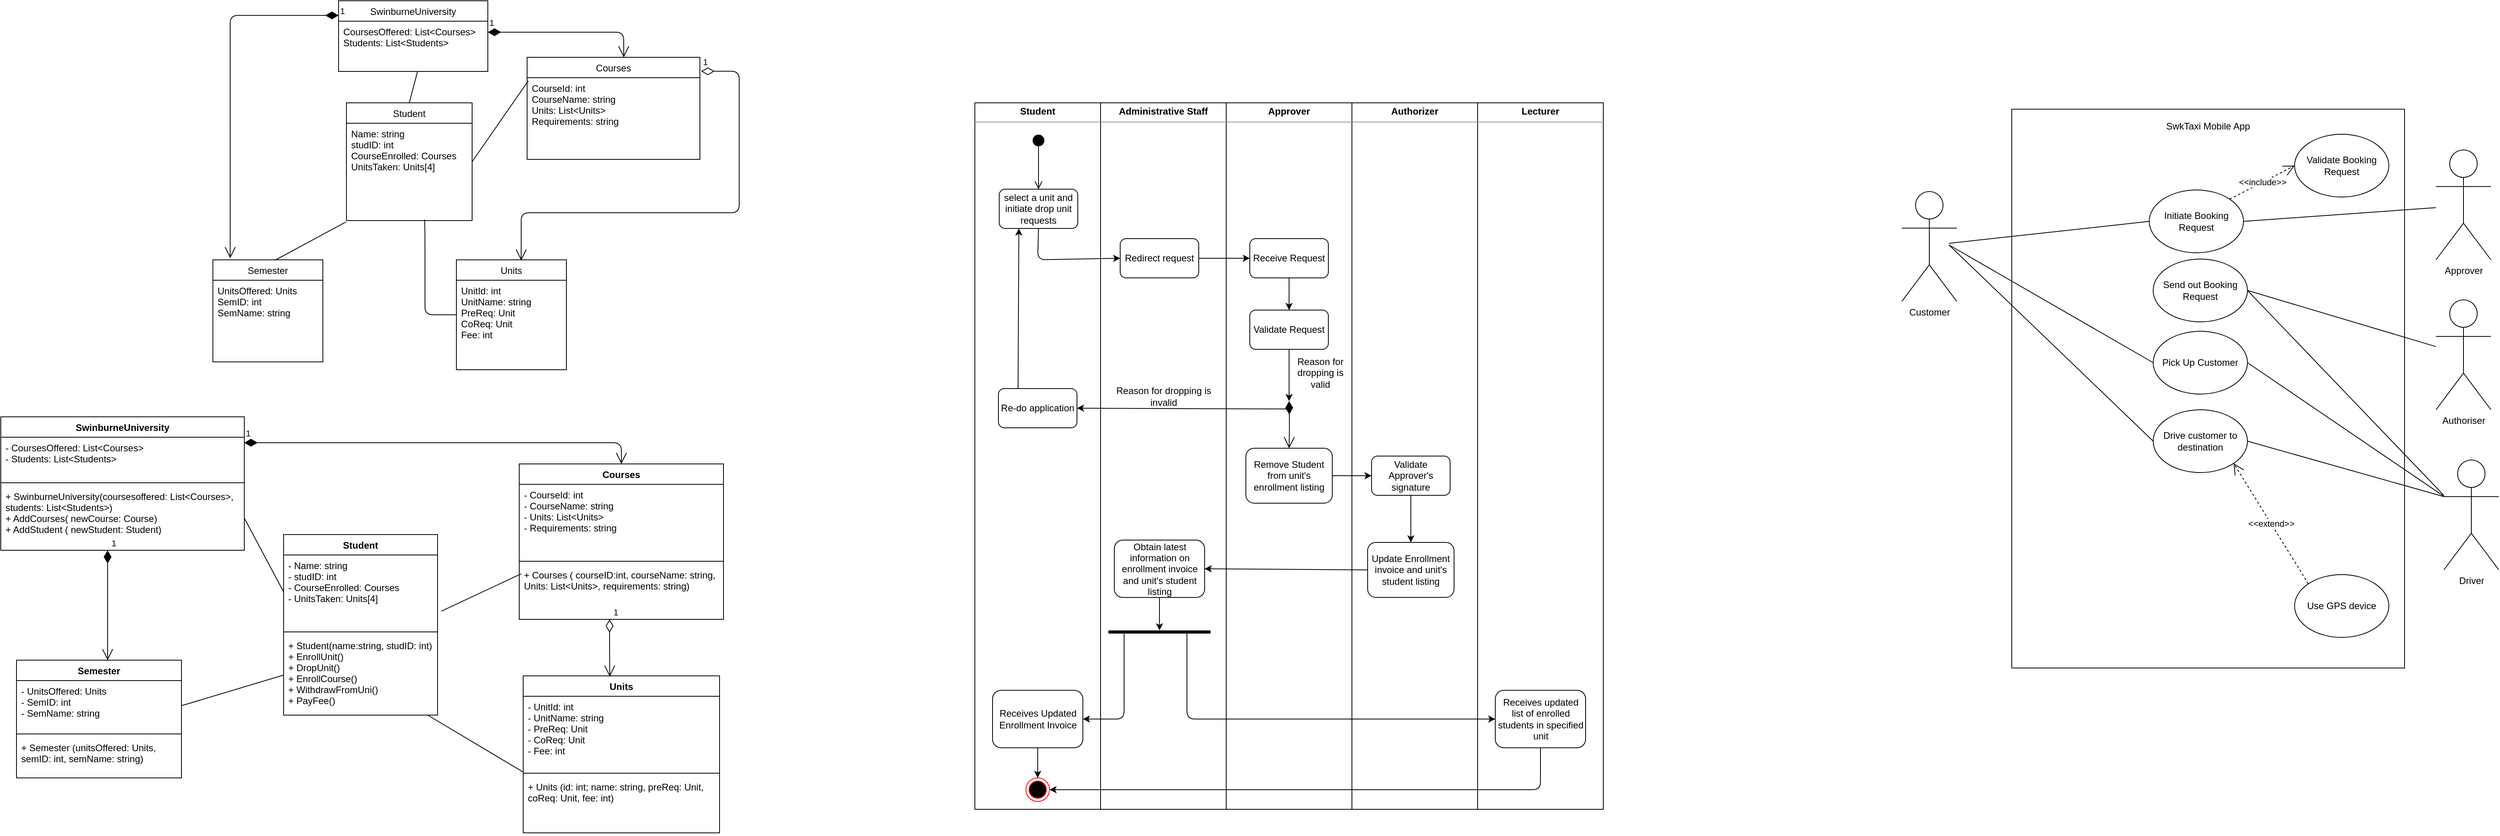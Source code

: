 <mxfile version="13.0.1" type="github">
  <diagram id="MmDphnJlKByqqRI8YQIz" name="Page-1">
    <mxGraphModel dx="2367" dy="780" grid="1" gridSize="10" guides="1" tooltips="1" connect="1" arrows="1" fold="1" page="1" pageScale="1" pageWidth="850" pageHeight="1100" math="0" shadow="0">
      <root>
        <mxCell id="0" />
        <mxCell id="1" parent="0" />
        <mxCell id="nQOmDfqEmNwlOo48aO-k-23" value="&lt;p style=&quot;margin: 0px ; margin-top: 4px ; text-align: center&quot;&gt;&lt;b&gt;Authorizer&lt;/b&gt;&lt;br&gt;&lt;/p&gt;&lt;hr size=&quot;1&quot;&gt;&lt;div style=&quot;height: 2px&quot;&gt;&lt;/div&gt;" style="verticalAlign=top;align=left;overflow=fill;fontSize=12;fontFamily=Helvetica;html=1;" parent="1" vertex="1">
          <mxGeometry x="1470" y="140" width="160" height="900" as="geometry" />
        </mxCell>
        <mxCell id="nQOmDfqEmNwlOo48aO-k-21" value="&lt;p style=&quot;margin: 0px ; margin-top: 4px ; text-align: center&quot;&gt;&lt;b&gt;Approver&lt;/b&gt;&lt;/p&gt;&lt;hr size=&quot;1&quot;&gt;&lt;div style=&quot;height: 2px&quot;&gt;&lt;/div&gt;" style="verticalAlign=top;align=left;overflow=fill;fontSize=12;fontFamily=Helvetica;html=1;" parent="1" vertex="1">
          <mxGeometry x="1310" y="140" width="160" height="900" as="geometry" />
        </mxCell>
        <mxCell id="nQOmDfqEmNwlOo48aO-k-12" value="&lt;p style=&quot;margin: 0px ; margin-top: 4px ; text-align: center&quot;&gt;&lt;b&gt;Student&lt;/b&gt;&lt;br&gt;&lt;/p&gt;&lt;hr size=&quot;1&quot;&gt;&lt;div style=&quot;height: 2px&quot;&gt;&lt;/div&gt;" style="verticalAlign=top;align=left;overflow=fill;fontSize=12;fontFamily=Helvetica;html=1;" parent="1" vertex="1">
          <mxGeometry x="990" y="140" width="160" height="900" as="geometry" />
        </mxCell>
        <mxCell id="nQOmDfqEmNwlOo48aO-k-18" value="&lt;p style=&quot;margin: 0px ; margin-top: 4px ; text-align: center&quot;&gt;&lt;b&gt;Administrative Staff&lt;/b&gt;&lt;/p&gt;&lt;hr size=&quot;1&quot;&gt;&lt;div style=&quot;height: 2px&quot;&gt;&lt;/div&gt;" style="verticalAlign=top;align=left;overflow=fill;fontSize=12;fontFamily=Helvetica;html=1;" parent="1" vertex="1">
          <mxGeometry x="1150" y="140" width="160" height="900" as="geometry" />
        </mxCell>
        <mxCell id="7fFOJC6yPvMKo5gySXUb-17" value="1" style="endArrow=open;html=1;endSize=12;startArrow=diamondThin;startSize=14;startFill=1;edgeStyle=orthogonalEdgeStyle;align=left;verticalAlign=bottom;entryX=0.557;entryY=0;entryDx=0;entryDy=0;entryPerimeter=0;" parent="1" source="7fFOJC6yPvMKo5gySXUb-14" target="7fFOJC6yPvMKo5gySXUb-1" edge="1">
          <mxGeometry x="-1" y="3" relative="1" as="geometry">
            <mxPoint x="210" y="110" as="sourcePoint" />
            <mxPoint x="370" y="110" as="targetPoint" />
            <Array as="points">
              <mxPoint x="543" y="50" />
              <mxPoint x="543" y="82" />
            </Array>
          </mxGeometry>
        </mxCell>
        <mxCell id="7fFOJC6yPvMKo5gySXUb-18" value="1" style="endArrow=open;html=1;endSize=12;startArrow=diamondThin;startSize=14;startFill=0;edgeStyle=orthogonalEdgeStyle;align=left;verticalAlign=bottom;entryX=0.589;entryY=0.006;entryDx=0;entryDy=0;exitX=1.007;exitY=0.137;exitDx=0;exitDy=0;exitPerimeter=0;entryPerimeter=0;" parent="1" source="7fFOJC6yPvMKo5gySXUb-1" target="7fFOJC6yPvMKo5gySXUb-11" edge="1">
          <mxGeometry x="-1" y="3" relative="1" as="geometry">
            <mxPoint x="660" y="60" as="sourcePoint" />
            <mxPoint x="240" y="190" as="targetPoint" />
            <Array as="points">
              <mxPoint x="690" y="100" />
              <mxPoint x="690" y="280" />
              <mxPoint x="412" y="280" />
            </Array>
          </mxGeometry>
        </mxCell>
        <mxCell id="7fFOJC6yPvMKo5gySXUb-19" value="1" style="endArrow=open;html=1;endSize=12;startArrow=diamondThin;startSize=14;startFill=1;edgeStyle=orthogonalEdgeStyle;align=left;verticalAlign=bottom;exitX=0;exitY=-0.115;exitDx=0;exitDy=0;exitPerimeter=0;entryX=0.086;entryY=-0.038;entryDx=0;entryDy=0;entryPerimeter=0;" parent="1" source="7fFOJC6yPvMKo5gySXUb-14" edge="1">
          <mxGeometry x="-1" y="3" relative="1" as="geometry">
            <mxPoint x="20" y="130" as="sourcePoint" />
            <mxPoint x="42.04" y="337.872" as="targetPoint" />
            <Array as="points">
              <mxPoint x="42" y="29" />
            </Array>
          </mxGeometry>
        </mxCell>
        <mxCell id="7fFOJC6yPvMKo5gySXUb-20" value="" style="endArrow=none;html=1;exitX=0.5;exitY=0;exitDx=0;exitDy=0;entryX=-0.003;entryY=1.014;entryDx=0;entryDy=0;entryPerimeter=0;" parent="1" target="7fFOJC6yPvMKo5gySXUb-9" edge="1">
          <mxGeometry width="50" height="50" relative="1" as="geometry">
            <mxPoint x="100" y="340" as="sourcePoint" />
            <mxPoint x="370" y="280" as="targetPoint" />
          </mxGeometry>
        </mxCell>
        <mxCell id="7fFOJC6yPvMKo5gySXUb-21" value="" style="endArrow=none;html=1;exitX=0.622;exitY=0.99;exitDx=0;exitDy=0;exitPerimeter=0;entryX=0;entryY=0.5;entryDx=0;entryDy=0;" parent="1" source="7fFOJC6yPvMKo5gySXUb-9" target="7fFOJC6yPvMKo5gySXUb-11" edge="1">
          <mxGeometry width="50" height="50" relative="1" as="geometry">
            <mxPoint x="320" y="330" as="sourcePoint" />
            <mxPoint x="370" y="280" as="targetPoint" />
            <Array as="points">
              <mxPoint x="290" y="310" />
              <mxPoint x="290" y="410" />
            </Array>
          </mxGeometry>
        </mxCell>
        <mxCell id="7fFOJC6yPvMKo5gySXUb-1" value="Courses" style="swimlane;fontStyle=0;childLayout=stackLayout;horizontal=1;startSize=26;fillColor=none;horizontalStack=0;resizeParent=1;resizeParentMax=0;resizeLast=0;collapsible=1;marginBottom=0;" parent="1" vertex="1">
          <mxGeometry x="420" y="82" width="220" height="130" as="geometry" />
        </mxCell>
        <mxCell id="7fFOJC6yPvMKo5gySXUb-2" value="CourseId: int&#xa;CourseName: string&#xa;Units: List&lt;Units&gt;&#xa;Requirements: string&#xa;" style="text;strokeColor=none;fillColor=none;align=left;verticalAlign=top;spacingLeft=4;spacingRight=4;overflow=hidden;rotatable=0;points=[[0,0.5],[1,0.5]];portConstraint=eastwest;" parent="7fFOJC6yPvMKo5gySXUb-1" vertex="1">
          <mxGeometry y="26" width="220" height="104" as="geometry" />
        </mxCell>
        <mxCell id="7fFOJC6yPvMKo5gySXUb-22" value="" style="endArrow=none;html=1;entryX=0.529;entryY=1;entryDx=0;entryDy=0;entryPerimeter=0;exitX=0.5;exitY=0;exitDx=0;exitDy=0;" parent="1" source="7fFOJC6yPvMKo5gySXUb-8" target="7fFOJC6yPvMKo5gySXUb-14" edge="1">
          <mxGeometry width="50" height="50" relative="1" as="geometry">
            <mxPoint x="230" y="310" as="sourcePoint" />
            <mxPoint x="280" y="260" as="targetPoint" />
          </mxGeometry>
        </mxCell>
        <mxCell id="7fFOJC6yPvMKo5gySXUb-8" value="Student" style="swimlane;fontStyle=0;childLayout=stackLayout;horizontal=1;startSize=26;fillColor=none;horizontalStack=0;resizeParent=1;resizeParentMax=0;resizeLast=0;collapsible=1;marginBottom=0;" parent="1" vertex="1">
          <mxGeometry x="190" y="140" width="160" height="150" as="geometry" />
        </mxCell>
        <mxCell id="7fFOJC6yPvMKo5gySXUb-9" value="Name: string&#xa;studID: int&#xa;CourseEnrolled: Courses&#xa;UnitsTaken: Units[4]&#xa;&#xa;&#xa;&#xa;" style="text;strokeColor=none;fillColor=none;align=left;verticalAlign=top;spacingLeft=4;spacingRight=4;overflow=hidden;rotatable=0;points=[[0,0.5],[1,0.5]];portConstraint=eastwest;" parent="7fFOJC6yPvMKo5gySXUb-8" vertex="1">
          <mxGeometry y="26" width="160" height="124" as="geometry" />
        </mxCell>
        <mxCell id="7fFOJC6yPvMKo5gySXUb-24" value="" style="endArrow=none;html=1;entryX=0.007;entryY=0.038;entryDx=0;entryDy=0;entryPerimeter=0;exitX=1;exitY=0.5;exitDx=0;exitDy=0;" parent="1" source="7fFOJC6yPvMKo5gySXUb-8" target="7fFOJC6yPvMKo5gySXUb-2" edge="1">
          <mxGeometry width="50" height="50" relative="1" as="geometry">
            <mxPoint x="400" y="210" as="sourcePoint" />
            <mxPoint x="450" y="160" as="targetPoint" />
          </mxGeometry>
        </mxCell>
        <mxCell id="zHoWdwq8cg6D3XTFJdWy-3" value="Semester" style="swimlane;fontStyle=0;childLayout=stackLayout;horizontal=1;startSize=26;fillColor=none;horizontalStack=0;resizeParent=1;resizeParentMax=0;resizeLast=0;collapsible=1;marginBottom=0;" parent="1" vertex="1">
          <mxGeometry x="20" y="340" width="140" height="130" as="geometry" />
        </mxCell>
        <mxCell id="zHoWdwq8cg6D3XTFJdWy-4" value="UnitsOffered: Units&#xa;SemID: int  &#xa;SemName: string" style="text;strokeColor=none;fillColor=none;align=left;verticalAlign=top;spacingLeft=4;spacingRight=4;overflow=hidden;rotatable=0;points=[[0,0.5],[1,0.5]];portConstraint=eastwest;" parent="zHoWdwq8cg6D3XTFJdWy-3" vertex="1">
          <mxGeometry y="26" width="140" height="104" as="geometry" />
        </mxCell>
        <mxCell id="7fFOJC6yPvMKo5gySXUb-13" value="SwinburneUniversity" style="swimlane;fontStyle=0;childLayout=stackLayout;horizontal=1;startSize=26;fillColor=none;horizontalStack=0;resizeParent=1;resizeParentMax=0;resizeLast=0;collapsible=1;marginBottom=0;" parent="1" vertex="1">
          <mxGeometry x="180" y="10" width="190" height="90" as="geometry" />
        </mxCell>
        <mxCell id="7fFOJC6yPvMKo5gySXUb-14" value="CoursesOffered: List&lt;Courses&gt;&#xa;Students: List&lt;Students&gt;&#xa;&#xa;" style="text;strokeColor=none;fillColor=none;align=left;verticalAlign=top;spacingLeft=4;spacingRight=4;overflow=hidden;rotatable=0;points=[[0,0.5],[1,0.5]];portConstraint=eastwest;" parent="7fFOJC6yPvMKo5gySXUb-13" vertex="1">
          <mxGeometry y="26" width="190" height="64" as="geometry" />
        </mxCell>
        <mxCell id="7fFOJC6yPvMKo5gySXUb-11" value="Units" style="swimlane;fontStyle=0;childLayout=stackLayout;horizontal=1;startSize=26;fillColor=none;horizontalStack=0;resizeParent=1;resizeParentMax=0;resizeLast=0;collapsible=1;marginBottom=0;" parent="1" vertex="1">
          <mxGeometry x="330" y="340" width="140" height="140" as="geometry" />
        </mxCell>
        <mxCell id="7fFOJC6yPvMKo5gySXUb-12" value="UnitId: int &#xa;UnitName: string&#xa;PreReq: Unit&#xa;CoReq: Unit&#xa;Fee: int&#xa;&#xa;" style="text;strokeColor=none;fillColor=none;align=left;verticalAlign=top;spacingLeft=4;spacingRight=4;overflow=hidden;rotatable=0;points=[[0,0.5],[1,0.5]];portConstraint=eastwest;" parent="7fFOJC6yPvMKo5gySXUb-11" vertex="1">
          <mxGeometry y="26" width="140" height="114" as="geometry" />
        </mxCell>
        <mxCell id="qpT2Gl-A2vUwOgY40M8b-1" value="" style="html=1;verticalAlign=bottom;startArrow=circle;startFill=1;endArrow=open;startSize=6;endSize=8;" parent="1" edge="1">
          <mxGeometry width="80" relative="1" as="geometry">
            <mxPoint x="1071" y="180" as="sourcePoint" />
            <mxPoint x="1071" y="250" as="targetPoint" />
          </mxGeometry>
        </mxCell>
        <mxCell id="nQOmDfqEmNwlOo48aO-k-2" value="1" style="endArrow=open;html=1;endSize=12;startArrow=diamondThin;startSize=14;startFill=1;edgeStyle=orthogonalEdgeStyle;align=left;verticalAlign=bottom;exitX=1;exitY=0.5;exitDx=0;exitDy=0;entryX=0.5;entryY=0;entryDx=0;entryDy=0;" parent="1" target="zHoWdwq8cg6D3XTFJdWy-31" edge="1">
          <mxGeometry x="-1" y="3" relative="1" as="geometry">
            <mxPoint x="60" y="573" as="sourcePoint" />
            <mxPoint x="540" y="580" as="targetPoint" />
            <Array as="points">
              <mxPoint x="540" y="573" />
            </Array>
          </mxGeometry>
        </mxCell>
        <mxCell id="zHoWdwq8cg6D3XTFJdWy-26" value="SwinburneUniversity" style="swimlane;fontStyle=1;align=center;verticalAlign=top;childLayout=stackLayout;horizontal=1;startSize=26;horizontalStack=0;resizeParent=1;resizeParentMax=0;resizeLast=0;collapsible=1;marginBottom=0;" parent="1" vertex="1">
          <mxGeometry x="-250" y="540" width="310" height="170" as="geometry" />
        </mxCell>
        <mxCell id="zHoWdwq8cg6D3XTFJdWy-27" value="- CoursesOffered: List&lt;Courses&gt;&#xa;- Students: List&lt;Students&gt;&#xa;&#xa;&#xa;&#xa;" style="text;strokeColor=none;fillColor=none;align=left;verticalAlign=top;spacingLeft=4;spacingRight=4;overflow=hidden;rotatable=0;points=[[0,0.5],[1,0.5]];portConstraint=eastwest;" parent="zHoWdwq8cg6D3XTFJdWy-26" vertex="1">
          <mxGeometry y="26" width="310" height="54" as="geometry" />
        </mxCell>
        <mxCell id="zHoWdwq8cg6D3XTFJdWy-28" value="" style="line;strokeWidth=1;fillColor=none;align=left;verticalAlign=middle;spacingTop=-1;spacingLeft=3;spacingRight=3;rotatable=0;labelPosition=right;points=[];portConstraint=eastwest;" parent="zHoWdwq8cg6D3XTFJdWy-26" vertex="1">
          <mxGeometry y="80" width="310" height="8" as="geometry" />
        </mxCell>
        <mxCell id="zHoWdwq8cg6D3XTFJdWy-29" value="+ SwinburneUniversity(coursesoffered: List&lt;Courses&gt;,&#xa; students: List&lt;Students&gt;)&#xa;+ AddCourses( newCourse: Course)&#xa;+ AddStudent ( newStudent: Student)&#xa;&#xa;" style="text;strokeColor=none;fillColor=none;align=left;verticalAlign=top;spacingLeft=4;spacingRight=4;overflow=hidden;rotatable=0;points=[[0,0.5],[1,0.5]];portConstraint=eastwest;" parent="zHoWdwq8cg6D3XTFJdWy-26" vertex="1">
          <mxGeometry y="88" width="310" height="82" as="geometry" />
        </mxCell>
        <mxCell id="zHoWdwq8cg6D3XTFJdWy-44" value="Semester" style="swimlane;fontStyle=1;align=center;verticalAlign=top;childLayout=stackLayout;horizontal=1;startSize=26;horizontalStack=0;resizeParent=1;resizeParentMax=0;resizeLast=0;collapsible=1;marginBottom=0;" parent="1" vertex="1">
          <mxGeometry x="-230" y="850" width="210" height="150" as="geometry" />
        </mxCell>
        <mxCell id="zHoWdwq8cg6D3XTFJdWy-45" value="- UnitsOffered: Units&#xa;- SemID: int &#xa;- SemName: string" style="text;strokeColor=none;fillColor=none;align=left;verticalAlign=top;spacingLeft=4;spacingRight=4;overflow=hidden;rotatable=0;points=[[0,0.5],[1,0.5]];portConstraint=eastwest;" parent="zHoWdwq8cg6D3XTFJdWy-44" vertex="1">
          <mxGeometry y="26" width="210" height="64" as="geometry" />
        </mxCell>
        <mxCell id="zHoWdwq8cg6D3XTFJdWy-46" value="" style="line;strokeWidth=1;fillColor=none;align=left;verticalAlign=middle;spacingTop=-1;spacingLeft=3;spacingRight=3;rotatable=0;labelPosition=right;points=[];portConstraint=eastwest;" parent="zHoWdwq8cg6D3XTFJdWy-44" vertex="1">
          <mxGeometry y="90" width="210" height="8" as="geometry" />
        </mxCell>
        <mxCell id="zHoWdwq8cg6D3XTFJdWy-47" value="+ Semester (unitsOffered: Units, &#xa;semID: int, semName: string)" style="text;strokeColor=none;fillColor=none;align=left;verticalAlign=top;spacingLeft=4;spacingRight=4;overflow=hidden;rotatable=0;points=[[0,0.5],[1,0.5]];portConstraint=eastwest;" parent="zHoWdwq8cg6D3XTFJdWy-44" vertex="1">
          <mxGeometry y="98" width="210" height="52" as="geometry" />
        </mxCell>
        <mxCell id="zHoWdwq8cg6D3XTFJdWy-31" value="Courses" style="swimlane;fontStyle=1;align=center;verticalAlign=top;childLayout=stackLayout;horizontal=1;startSize=26;horizontalStack=0;resizeParent=1;resizeParentMax=0;resizeLast=0;collapsible=1;marginBottom=0;" parent="1" vertex="1">
          <mxGeometry x="410" y="600" width="260" height="198" as="geometry" />
        </mxCell>
        <mxCell id="zHoWdwq8cg6D3XTFJdWy-32" value="- CourseId: int&#xa;- CourseName: string&#xa;- Units: List&lt;Units&gt;&#xa;- Requirements: string&#xa;&#xa;&#xa;" style="text;strokeColor=none;fillColor=none;align=left;verticalAlign=top;spacingLeft=4;spacingRight=4;overflow=hidden;rotatable=0;points=[[0,0.5],[1,0.5]];portConstraint=eastwest;" parent="zHoWdwq8cg6D3XTFJdWy-31" vertex="1">
          <mxGeometry y="26" width="260" height="94" as="geometry" />
        </mxCell>
        <mxCell id="zHoWdwq8cg6D3XTFJdWy-33" value="" style="line;strokeWidth=1;fillColor=none;align=left;verticalAlign=middle;spacingTop=-1;spacingLeft=3;spacingRight=3;rotatable=0;labelPosition=right;points=[];portConstraint=eastwest;" parent="zHoWdwq8cg6D3XTFJdWy-31" vertex="1">
          <mxGeometry y="120" width="260" height="8" as="geometry" />
        </mxCell>
        <mxCell id="zHoWdwq8cg6D3XTFJdWy-34" value="+ Courses ( courseID:int, courseName: string, &#xa;Units: List&lt;Units&gt;, requirements: string)" style="text;strokeColor=none;fillColor=none;align=left;verticalAlign=top;spacingLeft=4;spacingRight=4;overflow=hidden;rotatable=0;points=[[0,0.5],[1,0.5]];portConstraint=eastwest;" parent="zHoWdwq8cg6D3XTFJdWy-31" vertex="1">
          <mxGeometry y="128" width="260" height="70" as="geometry" />
        </mxCell>
        <mxCell id="nQOmDfqEmNwlOo48aO-k-3" value="1" style="endArrow=open;html=1;endSize=12;startArrow=diamondThin;startSize=14;startFill=1;edgeStyle=orthogonalEdgeStyle;align=left;verticalAlign=bottom;" parent="1" target="zHoWdwq8cg6D3XTFJdWy-44" edge="1">
          <mxGeometry x="-1" y="3" relative="1" as="geometry">
            <mxPoint x="-114" y="710" as="sourcePoint" />
            <mxPoint x="90" y="790" as="targetPoint" />
            <Array as="points">
              <mxPoint x="-114" y="740" />
              <mxPoint x="-114" y="740" />
            </Array>
          </mxGeometry>
        </mxCell>
        <mxCell id="zHoWdwq8cg6D3XTFJdWy-40" value="Units" style="swimlane;fontStyle=1;align=center;verticalAlign=top;childLayout=stackLayout;horizontal=1;startSize=26;horizontalStack=0;resizeParent=1;resizeParentMax=0;resizeLast=0;collapsible=1;marginBottom=0;" parent="1" vertex="1">
          <mxGeometry x="415" y="870" width="250" height="200" as="geometry" />
        </mxCell>
        <mxCell id="zHoWdwq8cg6D3XTFJdWy-41" value="- UnitId: int &#xa;- UnitName: string&#xa;- PreReq: Unit&#xa;- CoReq: Unit&#xa;- Fee: int&#xa;&#xa;&#xa;&#xa;" style="text;strokeColor=none;fillColor=none;align=left;verticalAlign=top;spacingLeft=4;spacingRight=4;overflow=hidden;rotatable=0;points=[[0,0.5],[1,0.5]];portConstraint=eastwest;" parent="zHoWdwq8cg6D3XTFJdWy-40" vertex="1">
          <mxGeometry y="26" width="250" height="94" as="geometry" />
        </mxCell>
        <mxCell id="zHoWdwq8cg6D3XTFJdWy-42" value="" style="line;strokeWidth=1;fillColor=none;align=left;verticalAlign=middle;spacingTop=-1;spacingLeft=3;spacingRight=3;rotatable=0;labelPosition=right;points=[];portConstraint=eastwest;" parent="zHoWdwq8cg6D3XTFJdWy-40" vertex="1">
          <mxGeometry y="120" width="250" height="8" as="geometry" />
        </mxCell>
        <mxCell id="zHoWdwq8cg6D3XTFJdWy-43" value="+ Units (id: int; name: string, preReq: Unit, &#xa;coReq: Unit, fee: int)" style="text;strokeColor=none;fillColor=none;align=left;verticalAlign=top;spacingLeft=4;spacingRight=4;overflow=hidden;rotatable=0;points=[[0,0.5],[1,0.5]];portConstraint=eastwest;" parent="zHoWdwq8cg6D3XTFJdWy-40" vertex="1">
          <mxGeometry y="128" width="250" height="72" as="geometry" />
        </mxCell>
        <mxCell id="nQOmDfqEmNwlOo48aO-k-4" value="1" style="endArrow=open;html=1;endSize=12;startArrow=diamondThin;startSize=14;startFill=0;edgeStyle=orthogonalEdgeStyle;align=left;verticalAlign=bottom;entryX=0.441;entryY=0.005;entryDx=0;entryDy=0;entryPerimeter=0;" parent="1" source="zHoWdwq8cg6D3XTFJdWy-34" target="zHoWdwq8cg6D3XTFJdWy-40" edge="1">
          <mxGeometry x="-1" y="3" relative="1" as="geometry">
            <mxPoint x="640" y="820" as="sourcePoint" />
            <mxPoint x="800" y="820" as="targetPoint" />
            <Array as="points">
              <mxPoint x="525" y="834" />
              <mxPoint x="525" y="834" />
            </Array>
          </mxGeometry>
        </mxCell>
        <mxCell id="nQOmDfqEmNwlOo48aO-k-5" value="" style="endArrow=none;html=1;exitX=1;exitY=0.5;exitDx=0;exitDy=0;entryX=0;entryY=0.5;entryDx=0;entryDy=0;" parent="1" source="zHoWdwq8cg6D3XTFJdWy-45" target="zHoWdwq8cg6D3XTFJdWy-38" edge="1">
          <mxGeometry width="50" height="50" relative="1" as="geometry">
            <mxPoint x="60" y="900" as="sourcePoint" />
            <mxPoint x="110" y="850" as="targetPoint" />
          </mxGeometry>
        </mxCell>
        <mxCell id="nQOmDfqEmNwlOo48aO-k-6" value="" style="endArrow=none;html=1;exitX=0;exitY=1.027;exitDx=0;exitDy=0;exitPerimeter=0;" parent="1" source="zHoWdwq8cg6D3XTFJdWy-41" target="zHoWdwq8cg6D3XTFJdWy-38" edge="1">
          <mxGeometry width="50" height="50" relative="1" as="geometry">
            <mxPoint x="290" y="1070" as="sourcePoint" />
            <mxPoint x="340" y="1020" as="targetPoint" />
          </mxGeometry>
        </mxCell>
        <mxCell id="nQOmDfqEmNwlOo48aO-k-7" value="" style="endArrow=none;html=1;entryX=1;entryY=0.5;entryDx=0;entryDy=0;exitX=0;exitY=0.5;exitDx=0;exitDy=0;" parent="1" source="zHoWdwq8cg6D3XTFJdWy-36" target="zHoWdwq8cg6D3XTFJdWy-29" edge="1">
          <mxGeometry width="50" height="50" relative="1" as="geometry">
            <mxPoint x="-10" y="840" as="sourcePoint" />
            <mxPoint x="40" y="790" as="targetPoint" />
          </mxGeometry>
        </mxCell>
        <mxCell id="nQOmDfqEmNwlOo48aO-k-8" value="" style="endArrow=none;html=1;exitX=1.025;exitY=0.761;exitDx=0;exitDy=0;exitPerimeter=0;entryX=0.01;entryY=0.171;entryDx=0;entryDy=0;entryPerimeter=0;" parent="1" source="zHoWdwq8cg6D3XTFJdWy-36" target="zHoWdwq8cg6D3XTFJdWy-34" edge="1">
          <mxGeometry width="50" height="50" relative="1" as="geometry">
            <mxPoint x="870" y="550" as="sourcePoint" />
            <mxPoint x="920" y="500" as="targetPoint" />
          </mxGeometry>
        </mxCell>
        <mxCell id="nQOmDfqEmNwlOo48aO-k-9" value="&lt;span&gt;select a unit and initiate drop unit requests&lt;/span&gt;" style="rounded=1;whiteSpace=wrap;html=1;" parent="1" vertex="1">
          <mxGeometry x="1021" y="250" width="100" height="50" as="geometry" />
        </mxCell>
        <mxCell id="nQOmDfqEmNwlOo48aO-k-19" value="" style="endArrow=classic;html=1;exitX=0.5;exitY=1;exitDx=0;exitDy=0;entryX=0;entryY=0.5;entryDx=0;entryDy=0;" parent="1" source="nQOmDfqEmNwlOo48aO-k-9" target="nQOmDfqEmNwlOo48aO-k-20" edge="1">
          <mxGeometry width="50" height="50" relative="1" as="geometry">
            <mxPoint x="1060" y="390" as="sourcePoint" />
            <mxPoint x="1110" y="340" as="targetPoint" />
            <Array as="points">
              <mxPoint x="1070" y="340" />
            </Array>
          </mxGeometry>
        </mxCell>
        <mxCell id="nQOmDfqEmNwlOo48aO-k-20" value="Redirect request" style="rounded=1;whiteSpace=wrap;html=1;" parent="1" vertex="1">
          <mxGeometry x="1175" y="313" width="100" height="50" as="geometry" />
        </mxCell>
        <mxCell id="nQOmDfqEmNwlOo48aO-k-24" value="Receive Request" style="rounded=1;whiteSpace=wrap;html=1;" parent="1" vertex="1">
          <mxGeometry x="1340" y="313" width="100" height="50" as="geometry" />
        </mxCell>
        <mxCell id="nQOmDfqEmNwlOo48aO-k-25" value="Validate Request" style="rounded=1;whiteSpace=wrap;html=1;" parent="1" vertex="1">
          <mxGeometry x="1340" y="404" width="100" height="50" as="geometry" />
        </mxCell>
        <mxCell id="nQOmDfqEmNwlOo48aO-k-26" value="&lt;p style=&quot;margin: 0px ; margin-top: 4px ; text-align: center&quot;&gt;&lt;b&gt;Lecturer&lt;/b&gt;&lt;/p&gt;&lt;hr size=&quot;1&quot;&gt;&lt;div style=&quot;height: 2px&quot;&gt;&lt;/div&gt;" style="verticalAlign=top;align=left;overflow=fill;fontSize=12;fontFamily=Helvetica;html=1;" parent="1" vertex="1">
          <mxGeometry x="1630" y="140" width="160" height="900" as="geometry" />
        </mxCell>
        <mxCell id="nQOmDfqEmNwlOo48aO-k-27" value="Remove Student from unit&#39;s enrollment listing" style="rounded=1;whiteSpace=wrap;html=1;" parent="1" vertex="1">
          <mxGeometry x="1335" y="580" width="110" height="70" as="geometry" />
        </mxCell>
        <mxCell id="nQOmDfqEmNwlOo48aO-k-28" value="Validate Approver&#39;s signature" style="rounded=1;whiteSpace=wrap;html=1;" parent="1" vertex="1">
          <mxGeometry x="1495" y="590" width="100" height="50" as="geometry" />
        </mxCell>
        <mxCell id="nQOmDfqEmNwlOo48aO-k-29" value="Update Enrollment invoice and unit&#39;s student listing " style="rounded=1;whiteSpace=wrap;html=1;" parent="1" vertex="1">
          <mxGeometry x="1490" y="700" width="110" height="70" as="geometry" />
        </mxCell>
        <mxCell id="nQOmDfqEmNwlOo48aO-k-30" value="" style="endArrow=classic;html=1;exitX=1;exitY=0.5;exitDx=0;exitDy=0;entryX=0;entryY=0.5;entryDx=0;entryDy=0;" parent="1" source="nQOmDfqEmNwlOo48aO-k-20" target="nQOmDfqEmNwlOo48aO-k-24" edge="1">
          <mxGeometry width="50" height="50" relative="1" as="geometry">
            <mxPoint x="1250" y="290" as="sourcePoint" />
            <mxPoint x="1300" y="240" as="targetPoint" />
          </mxGeometry>
        </mxCell>
        <mxCell id="nQOmDfqEmNwlOo48aO-k-31" value="" style="endArrow=classic;html=1;exitX=0.5;exitY=1;exitDx=0;exitDy=0;entryX=0.5;entryY=0;entryDx=0;entryDy=0;" parent="1" source="nQOmDfqEmNwlOo48aO-k-24" target="nQOmDfqEmNwlOo48aO-k-25" edge="1">
          <mxGeometry width="50" height="50" relative="1" as="geometry">
            <mxPoint x="1450" y="420" as="sourcePoint" />
            <mxPoint x="1500" y="370" as="targetPoint" />
          </mxGeometry>
        </mxCell>
        <mxCell id="nQOmDfqEmNwlOo48aO-k-33" value="" style="endArrow=classic;html=1;exitX=1;exitY=0.5;exitDx=0;exitDy=0;entryX=0;entryY=0.5;entryDx=0;entryDy=0;" parent="1" source="nQOmDfqEmNwlOo48aO-k-27" target="nQOmDfqEmNwlOo48aO-k-28" edge="1">
          <mxGeometry width="50" height="50" relative="1" as="geometry">
            <mxPoint x="1500" y="580" as="sourcePoint" />
            <mxPoint x="1550" y="530" as="targetPoint" />
          </mxGeometry>
        </mxCell>
        <mxCell id="nQOmDfqEmNwlOo48aO-k-34" value="" style="endArrow=classic;html=1;exitX=0.5;exitY=1;exitDx=0;exitDy=0;entryX=0.5;entryY=0;entryDx=0;entryDy=0;" parent="1" source="nQOmDfqEmNwlOo48aO-k-28" target="nQOmDfqEmNwlOo48aO-k-29" edge="1">
          <mxGeometry width="50" height="50" relative="1" as="geometry">
            <mxPoint x="1440" y="770" as="sourcePoint" />
            <mxPoint x="1490" y="720" as="targetPoint" />
          </mxGeometry>
        </mxCell>
        <mxCell id="nQOmDfqEmNwlOo48aO-k-35" value="" style="endArrow=open;html=1;endSize=12;startArrow=diamondThin;startSize=14;startFill=1;edgeStyle=orthogonalEdgeStyle;align=left;verticalAlign=bottom;entryX=0.5;entryY=0;entryDx=0;entryDy=0;" parent="1" target="nQOmDfqEmNwlOo48aO-k-27" edge="1">
          <mxGeometry x="-1" y="14" relative="1" as="geometry">
            <mxPoint x="1390" y="520" as="sourcePoint" />
            <mxPoint x="1320" y="480" as="targetPoint" />
            <mxPoint x="-4" y="-10" as="offset" />
          </mxGeometry>
        </mxCell>
        <mxCell id="nQOmDfqEmNwlOo48aO-k-36" value="" style="endArrow=classic;html=1;exitX=0.5;exitY=1;exitDx=0;exitDy=0;" parent="1" source="nQOmDfqEmNwlOo48aO-k-25" edge="1">
          <mxGeometry width="50" height="50" relative="1" as="geometry">
            <mxPoint x="1360" y="540" as="sourcePoint" />
            <mxPoint x="1390" y="520" as="targetPoint" />
          </mxGeometry>
        </mxCell>
        <mxCell id="nQOmDfqEmNwlOo48aO-k-37" value="" style="line;strokeWidth=4;html=1;perimeter=backbonePerimeter;points=[];outlineConnect=0;" parent="1" vertex="1">
          <mxGeometry x="1160" y="810.0" width="130" height="8.13" as="geometry" />
        </mxCell>
        <mxCell id="RwgkNWg6vOUG9b9A2rqR-1" value="Obtain latest information on enrollment invoice and unit&#39;s student listing" style="rounded=1;whiteSpace=wrap;html=1;" parent="1" vertex="1">
          <mxGeometry x="1167.5" y="697" width="115" height="73.18" as="geometry" />
        </mxCell>
        <mxCell id="RwgkNWg6vOUG9b9A2rqR-2" value="" style="endArrow=classic;html=1;exitX=0.5;exitY=1;exitDx=0;exitDy=0;" parent="1" source="RwgkNWg6vOUG9b9A2rqR-1" target="nQOmDfqEmNwlOo48aO-k-37" edge="1">
          <mxGeometry width="50" height="50" relative="1" as="geometry">
            <mxPoint x="1370" y="900" as="sourcePoint" />
            <mxPoint x="1420" y="850" as="targetPoint" />
          </mxGeometry>
        </mxCell>
        <mxCell id="RwgkNWg6vOUG9b9A2rqR-3" value="&lt;span&gt;Receives Updated Enrollment Invoice&lt;/span&gt;" style="rounded=1;whiteSpace=wrap;html=1;" parent="1" vertex="1">
          <mxGeometry x="1012.5" y="888.41" width="115" height="73.18" as="geometry" />
        </mxCell>
        <mxCell id="RwgkNWg6vOUG9b9A2rqR-6" value="" style="endArrow=classic;html=1;entryX=1;entryY=0.5;entryDx=0;entryDy=0;" parent="1" source="nQOmDfqEmNwlOo48aO-k-37" target="RwgkNWg6vOUG9b9A2rqR-3" edge="1">
          <mxGeometry width="50" height="50" relative="1" as="geometry">
            <mxPoint x="1178" y="815.232" as="sourcePoint" />
            <mxPoint x="1178" y="870" as="targetPoint" />
            <Array as="points">
              <mxPoint x="1180" y="925" />
            </Array>
          </mxGeometry>
        </mxCell>
        <mxCell id="RwgkNWg6vOUG9b9A2rqR-9" value="&lt;span&gt;Receives updated list of enrolled students in specified unit&lt;/span&gt;" style="rounded=1;whiteSpace=wrap;html=1;" parent="1" vertex="1">
          <mxGeometry x="1652.5" y="888.41" width="115" height="73.18" as="geometry" />
        </mxCell>
        <mxCell id="RwgkNWg6vOUG9b9A2rqR-10" value="" style="endArrow=classic;html=1;entryX=0;entryY=0.5;entryDx=0;entryDy=0;" parent="1" source="nQOmDfqEmNwlOo48aO-k-37" target="RwgkNWg6vOUG9b9A2rqR-9" edge="1">
          <mxGeometry width="50" height="50" relative="1" as="geometry">
            <mxPoint x="1180" y="814.889" as="sourcePoint" />
            <mxPoint x="1127.5" y="925.0" as="targetPoint" />
            <Array as="points">
              <mxPoint x="1260" y="925" />
            </Array>
          </mxGeometry>
        </mxCell>
        <mxCell id="RwgkNWg6vOUG9b9A2rqR-11" value="" style="endArrow=classic;html=1;entryX=1;entryY=0.5;entryDx=0;entryDy=0;exitX=0;exitY=0.5;exitDx=0;exitDy=0;" parent="1" source="nQOmDfqEmNwlOo48aO-k-29" target="RwgkNWg6vOUG9b9A2rqR-1" edge="1">
          <mxGeometry width="50" height="50" relative="1" as="geometry">
            <mxPoint x="1370" y="750" as="sourcePoint" />
            <mxPoint x="1420" y="700" as="targetPoint" />
          </mxGeometry>
        </mxCell>
        <mxCell id="RwgkNWg6vOUG9b9A2rqR-12" value="" style="endArrow=classic;html=1;entryX=1;entryY=0.5;entryDx=0;entryDy=0;" parent="1" target="RwgkNWg6vOUG9b9A2rqR-13" edge="1">
          <mxGeometry width="50" height="50" relative="1" as="geometry">
            <mxPoint x="1390" y="530" as="sourcePoint" />
            <mxPoint x="849.167" y="510" as="targetPoint" />
          </mxGeometry>
        </mxCell>
        <mxCell id="RwgkNWg6vOUG9b9A2rqR-13" value="Re-do application " style="rounded=1;whiteSpace=wrap;html=1;" parent="1" vertex="1">
          <mxGeometry x="1020" y="504" width="100" height="50" as="geometry" />
        </mxCell>
        <mxCell id="RwgkNWg6vOUG9b9A2rqR-14" value="" style="endArrow=classic;html=1;exitX=0.25;exitY=0;exitDx=0;exitDy=0;entryX=0.25;entryY=1;entryDx=0;entryDy=0;" parent="1" source="RwgkNWg6vOUG9b9A2rqR-13" target="nQOmDfqEmNwlOo48aO-k-9" edge="1">
          <mxGeometry width="50" height="50" relative="1" as="geometry">
            <mxPoint x="1020" y="470" as="sourcePoint" />
            <mxPoint x="1070" y="420" as="targetPoint" />
          </mxGeometry>
        </mxCell>
        <mxCell id="RwgkNWg6vOUG9b9A2rqR-15" value="Reason for dropping is invalid" style="text;html=1;strokeColor=none;fillColor=none;align=center;verticalAlign=middle;whiteSpace=wrap;rounded=0;" parent="1" vertex="1">
          <mxGeometry x="1157.5" y="504" width="145" height="20" as="geometry" />
        </mxCell>
        <mxCell id="RwgkNWg6vOUG9b9A2rqR-16" value="Reason for dropping is valid" style="text;html=1;strokeColor=none;fillColor=none;align=center;verticalAlign=middle;whiteSpace=wrap;rounded=0;" parent="1" vertex="1">
          <mxGeometry x="1390" y="454" width="80" height="60" as="geometry" />
        </mxCell>
        <mxCell id="RwgkNWg6vOUG9b9A2rqR-17" value="" style="ellipse;html=1;shape=endState;fillColor=#000000;strokeColor=#ff0000;" parent="1" vertex="1">
          <mxGeometry x="1055" y="1000" width="30" height="30" as="geometry" />
        </mxCell>
        <mxCell id="RwgkNWg6vOUG9b9A2rqR-18" value="" style="endArrow=classic;html=1;exitX=0.5;exitY=1;exitDx=0;exitDy=0;entryX=0.5;entryY=0;entryDx=0;entryDy=0;" parent="1" source="RwgkNWg6vOUG9b9A2rqR-3" target="RwgkNWg6vOUG9b9A2rqR-17" edge="1">
          <mxGeometry width="50" height="50" relative="1" as="geometry">
            <mxPoint x="920" y="990" as="sourcePoint" />
            <mxPoint x="970" y="940" as="targetPoint" />
          </mxGeometry>
        </mxCell>
        <mxCell id="RwgkNWg6vOUG9b9A2rqR-19" value="" style="endArrow=classic;html=1;entryX=1;entryY=0.5;entryDx=0;entryDy=0;exitX=0.5;exitY=1;exitDx=0;exitDy=0;" parent="1" source="RwgkNWg6vOUG9b9A2rqR-9" target="RwgkNWg6vOUG9b9A2rqR-17" edge="1">
          <mxGeometry width="50" height="50" relative="1" as="geometry">
            <mxPoint x="1500" y="1010" as="sourcePoint" />
            <mxPoint x="1550" y="960" as="targetPoint" />
            <Array as="points">
              <mxPoint x="1710" y="1015" />
            </Array>
          </mxGeometry>
        </mxCell>
        <mxCell id="zHoWdwq8cg6D3XTFJdWy-35" value="Student" style="swimlane;fontStyle=1;align=center;verticalAlign=top;childLayout=stackLayout;horizontal=1;startSize=26;horizontalStack=0;resizeParent=1;resizeParentMax=0;resizeLast=0;collapsible=1;marginBottom=0;" parent="1" vertex="1">
          <mxGeometry x="110" y="690" width="196" height="230" as="geometry" />
        </mxCell>
        <mxCell id="zHoWdwq8cg6D3XTFJdWy-36" value="- Name: string&#xa;- studID: int&#xa;- CourseEnrolled: Courses&#xa;- UnitsTaken: Units[4]&#xa;&#xa;&#xa;&#xa;&#xa;&#xa;" style="text;strokeColor=none;fillColor=none;align=left;verticalAlign=top;spacingLeft=4;spacingRight=4;overflow=hidden;rotatable=0;points=[[0,0.5],[1,0.5]];portConstraint=eastwest;" parent="zHoWdwq8cg6D3XTFJdWy-35" vertex="1">
          <mxGeometry y="26" width="196" height="94" as="geometry" />
        </mxCell>
        <mxCell id="zHoWdwq8cg6D3XTFJdWy-37" value="" style="line;strokeWidth=1;fillColor=none;align=left;verticalAlign=middle;spacingTop=-1;spacingLeft=3;spacingRight=3;rotatable=0;labelPosition=right;points=[];portConstraint=eastwest;" parent="zHoWdwq8cg6D3XTFJdWy-35" vertex="1">
          <mxGeometry y="120" width="196" height="8" as="geometry" />
        </mxCell>
        <mxCell id="zHoWdwq8cg6D3XTFJdWy-38" value="+ Student(name:string, studID: int) &#xa;+ EnrollUnit()&#xa;+ DropUnit()&#xa;+ EnrollCourse()&#xa;+ WithdrawFromUni()&#xa;+ PayFee()&#xa;&#xa;&#xa;" style="text;strokeColor=none;fillColor=none;align=left;verticalAlign=top;spacingLeft=4;spacingRight=4;overflow=hidden;rotatable=0;points=[[0,0.5],[1,0.5]];portConstraint=eastwest;" parent="zHoWdwq8cg6D3XTFJdWy-35" vertex="1">
          <mxGeometry y="128" width="196" height="102" as="geometry" />
        </mxCell>
        <mxCell id="4eNn0skpr9NSwgV9Tm8y-1" value="" style="rounded=0;whiteSpace=wrap;html=1;" vertex="1" parent="1">
          <mxGeometry x="2310" y="148.13" width="500" height="711.87" as="geometry" />
        </mxCell>
        <mxCell id="4eNn0skpr9NSwgV9Tm8y-2" value="Customer" style="shape=umlActor;verticalLabelPosition=bottom;labelBackgroundColor=#ffffff;verticalAlign=top;html=1;outlineConnect=0;" vertex="1" parent="1">
          <mxGeometry x="2170" y="253" width="70" height="140" as="geometry" />
        </mxCell>
        <mxCell id="4eNn0skpr9NSwgV9Tm8y-3" value="SwkTaxi Mobile App" style="text;html=1;strokeColor=none;fillColor=none;align=center;verticalAlign=middle;whiteSpace=wrap;rounded=0;" vertex="1" parent="1">
          <mxGeometry x="2485" y="160" width="150" height="20" as="geometry" />
        </mxCell>
        <mxCell id="4eNn0skpr9NSwgV9Tm8y-4" style="edgeStyle=orthogonalEdgeStyle;rounded=0;orthogonalLoop=1;jettySize=auto;html=1;exitX=0.5;exitY=1;exitDx=0;exitDy=0;" edge="1" parent="1">
          <mxGeometry relative="1" as="geometry">
            <mxPoint x="2560" y="221" as="sourcePoint" />
            <mxPoint x="2560" y="221" as="targetPoint" />
          </mxGeometry>
        </mxCell>
        <mxCell id="4eNn0skpr9NSwgV9Tm8y-9" value="Approver" style="shape=umlActor;verticalLabelPosition=bottom;labelBackgroundColor=#ffffff;verticalAlign=top;html=1;outlineConnect=0;" vertex="1" parent="1">
          <mxGeometry x="2850" y="200" width="70" height="140" as="geometry" />
        </mxCell>
        <mxCell id="4eNn0skpr9NSwgV9Tm8y-10" value="Authoriser" style="shape=umlActor;verticalLabelPosition=bottom;labelBackgroundColor=#ffffff;verticalAlign=top;html=1;outlineConnect=0;" vertex="1" parent="1">
          <mxGeometry x="2850" y="391" width="70" height="140" as="geometry" />
        </mxCell>
        <mxCell id="4eNn0skpr9NSwgV9Tm8y-12" value="Driver" style="shape=umlActor;verticalLabelPosition=bottom;labelBackgroundColor=#ffffff;verticalAlign=top;html=1;outlineConnect=0;" vertex="1" parent="1">
          <mxGeometry x="2860" y="595" width="70" height="140" as="geometry" />
        </mxCell>
        <mxCell id="4eNn0skpr9NSwgV9Tm8y-15" value="Initiate Booking Request" style="ellipse;whiteSpace=wrap;html=1;" vertex="1" parent="1">
          <mxGeometry x="2485" y="251" width="120" height="80" as="geometry" />
        </mxCell>
        <mxCell id="4eNn0skpr9NSwgV9Tm8y-16" value="Send out Booking Request" style="ellipse;whiteSpace=wrap;html=1;" vertex="1" parent="1">
          <mxGeometry x="2490" y="339" width="120" height="80" as="geometry" />
        </mxCell>
        <mxCell id="4eNn0skpr9NSwgV9Tm8y-17" value="Pick Up Customer" style="ellipse;whiteSpace=wrap;html=1;" vertex="1" parent="1">
          <mxGeometry x="2490" y="431" width="120" height="80" as="geometry" />
        </mxCell>
        <mxCell id="4eNn0skpr9NSwgV9Tm8y-18" value="Drive customer to destination" style="ellipse;whiteSpace=wrap;html=1;" vertex="1" parent="1">
          <mxGeometry x="2490" y="531" width="120" height="80" as="geometry" />
        </mxCell>
        <mxCell id="4eNn0skpr9NSwgV9Tm8y-19" value="" style="endArrow=none;html=1;entryX=0;entryY=0.5;entryDx=0;entryDy=0;" edge="1" parent="1" target="4eNn0skpr9NSwgV9Tm8y-15">
          <mxGeometry width="50" height="50" relative="1" as="geometry">
            <mxPoint x="2230" y="319" as="sourcePoint" />
            <mxPoint x="2140" y="601" as="targetPoint" />
            <Array as="points">
              <mxPoint x="2230" y="319" />
            </Array>
          </mxGeometry>
        </mxCell>
        <mxCell id="4eNn0skpr9NSwgV9Tm8y-20" value="" style="endArrow=none;html=1;entryX=0;entryY=0.5;entryDx=0;entryDy=0;" edge="1" parent="1" target="4eNn0skpr9NSwgV9Tm8y-17">
          <mxGeometry width="50" height="50" relative="1" as="geometry">
            <mxPoint x="2230" y="321" as="sourcePoint" />
            <mxPoint x="2220" y="481" as="targetPoint" />
          </mxGeometry>
        </mxCell>
        <mxCell id="4eNn0skpr9NSwgV9Tm8y-21" value="" style="endArrow=none;html=1;exitX=1;exitY=0.5;exitDx=0;exitDy=0;" edge="1" parent="1" source="4eNn0skpr9NSwgV9Tm8y-15">
          <mxGeometry width="50" height="50" relative="1" as="geometry">
            <mxPoint x="2980" y="461" as="sourcePoint" />
            <mxPoint x="2850" y="273.5" as="targetPoint" />
          </mxGeometry>
        </mxCell>
        <mxCell id="4eNn0skpr9NSwgV9Tm8y-22" value="" style="endArrow=none;html=1;exitX=1;exitY=0.5;exitDx=0;exitDy=0;" edge="1" parent="1" source="4eNn0skpr9NSwgV9Tm8y-17" target="4eNn0skpr9NSwgV9Tm8y-12">
          <mxGeometry width="50" height="50" relative="1" as="geometry">
            <mxPoint x="2980" y="481" as="sourcePoint" />
            <mxPoint x="3030" y="431" as="targetPoint" />
          </mxGeometry>
        </mxCell>
        <mxCell id="4eNn0skpr9NSwgV9Tm8y-23" value="" style="endArrow=none;html=1;exitX=1;exitY=0.5;exitDx=0;exitDy=0;entryX=0;entryY=0.333;entryDx=0;entryDy=0;entryPerimeter=0;" edge="1" parent="1" source="4eNn0skpr9NSwgV9Tm8y-18" target="4eNn0skpr9NSwgV9Tm8y-12">
          <mxGeometry width="50" height="50" relative="1" as="geometry">
            <mxPoint x="2980" y="461" as="sourcePoint" />
            <mxPoint x="2850" y="721" as="targetPoint" />
          </mxGeometry>
        </mxCell>
        <mxCell id="4eNn0skpr9NSwgV9Tm8y-24" value="" style="endArrow=none;html=1;exitX=1;exitY=0.5;exitDx=0;exitDy=0;" edge="1" parent="1" source="4eNn0skpr9NSwgV9Tm8y-16" target="4eNn0skpr9NSwgV9Tm8y-10">
          <mxGeometry width="50" height="50" relative="1" as="geometry">
            <mxPoint x="3060" y="471" as="sourcePoint" />
            <mxPoint x="3110" y="421" as="targetPoint" />
          </mxGeometry>
        </mxCell>
        <mxCell id="4eNn0skpr9NSwgV9Tm8y-25" value="Use GPS device" style="ellipse;whiteSpace=wrap;html=1;" vertex="1" parent="1">
          <mxGeometry x="2670" y="741" width="120" height="80" as="geometry" />
        </mxCell>
        <mxCell id="4eNn0skpr9NSwgV9Tm8y-27" value="&amp;lt;&amp;lt;extend&amp;gt;&amp;gt;" style="endArrow=open;endSize=12;dashed=1;html=1;entryX=1;entryY=1;entryDx=0;entryDy=0;exitX=0;exitY=0;exitDx=0;exitDy=0;" edge="1" parent="1" source="4eNn0skpr9NSwgV9Tm8y-25" target="4eNn0skpr9NSwgV9Tm8y-18">
          <mxGeometry width="160" relative="1" as="geometry">
            <mxPoint x="2450" y="721" as="sourcePoint" />
            <mxPoint x="2610" y="721" as="targetPoint" />
          </mxGeometry>
        </mxCell>
        <mxCell id="4eNn0skpr9NSwgV9Tm8y-28" value="" style="endArrow=none;html=1;entryX=0;entryY=0.5;entryDx=0;entryDy=0;" edge="1" parent="1" target="4eNn0skpr9NSwgV9Tm8y-18">
          <mxGeometry width="50" height="50" relative="1" as="geometry">
            <mxPoint x="2230" y="321" as="sourcePoint" />
            <mxPoint x="2150" y="511" as="targetPoint" />
          </mxGeometry>
        </mxCell>
        <mxCell id="4eNn0skpr9NSwgV9Tm8y-29" value="&amp;lt;&amp;lt;include&amp;gt;&amp;gt;" style="endArrow=open;endSize=12;dashed=1;html=1;exitX=1;exitY=0;exitDx=0;exitDy=0;entryX=0;entryY=0.5;entryDx=0;entryDy=0;" edge="1" parent="1" source="4eNn0skpr9NSwgV9Tm8y-15" target="4eNn0skpr9NSwgV9Tm8y-31">
          <mxGeometry width="160" relative="1" as="geometry">
            <mxPoint x="2630" y="251" as="sourcePoint" />
            <mxPoint x="2670" y="261" as="targetPoint" />
          </mxGeometry>
        </mxCell>
        <mxCell id="4eNn0skpr9NSwgV9Tm8y-31" value="Validate Booking Request" style="ellipse;whiteSpace=wrap;html=1;" vertex="1" parent="1">
          <mxGeometry x="2670" y="180" width="120" height="80" as="geometry" />
        </mxCell>
        <mxCell id="4eNn0skpr9NSwgV9Tm8y-32" value="" style="endArrow=none;html=1;entryX=1;entryY=0.5;entryDx=0;entryDy=0;" edge="1" parent="1" target="4eNn0skpr9NSwgV9Tm8y-16">
          <mxGeometry width="50" height="50" relative="1" as="geometry">
            <mxPoint x="2860" y="640" as="sourcePoint" />
            <mxPoint x="3010" y="500" as="targetPoint" />
          </mxGeometry>
        </mxCell>
      </root>
    </mxGraphModel>
  </diagram>
</mxfile>
